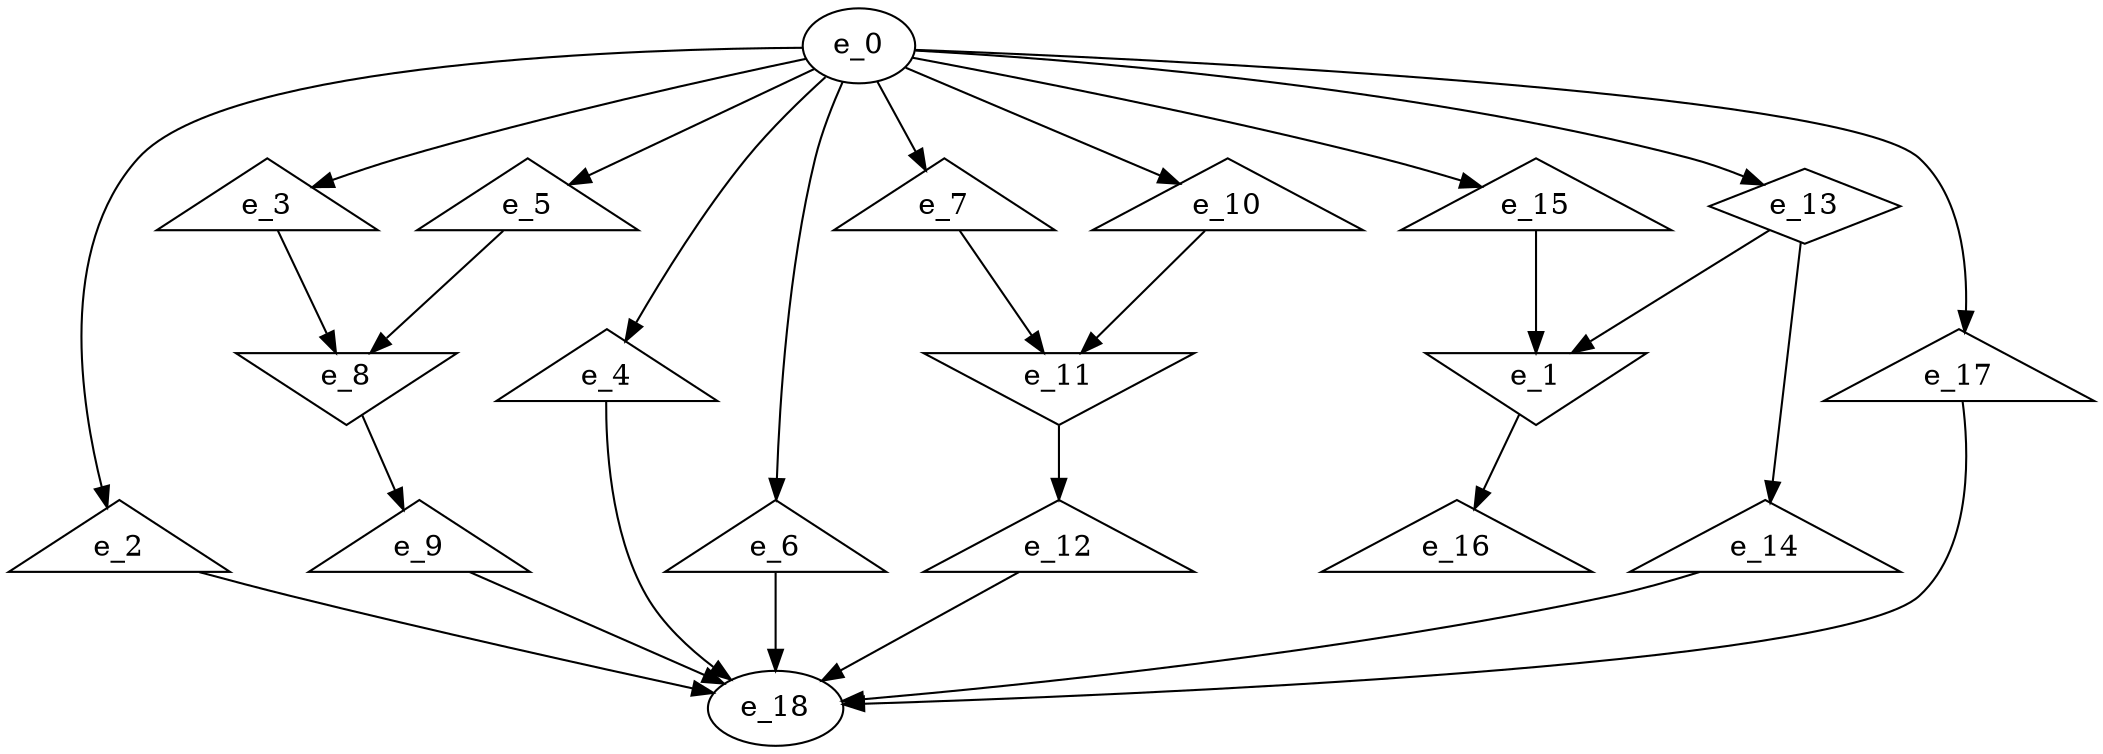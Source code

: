 digraph control_path {
  e_0: entry_node : n ;
  e_1 [shape = invtriangle];
  e_2 [shape = triangle];
  e_3 [shape = triangle];
  e_4 [shape = triangle];
  e_5 [shape = triangle];
  e_6 [shape = triangle];
  e_7 [shape = triangle];
  e_8 [shape = invtriangle];
  e_9 [shape = triangle];
  e_10 [shape = triangle];
  e_11 [shape = invtriangle];
  e_12 [shape = triangle];
  e_13 [shape = diamond];
  e_14 [shape = triangle];
  e_15 [shape = triangle];
  e_16 [shape = triangle];
  e_17 [shape = triangle];
  e_18: exit_node : s ;
  e_13 -> e_1;
  e_15 -> e_1;
  e_0 -> e_2;
  e_0 -> e_3;
  e_0 -> e_4;
  e_0 -> e_5;
  e_0 -> e_6;
  e_0 -> e_7;
  e_5 -> e_8;
  e_3 -> e_8;
  e_8 -> e_9;
  e_0 -> e_10;
  e_10 -> e_11;
  e_7 -> e_11;
  e_11 -> e_12;
  e_0 -> e_13;
  e_13 -> e_14;
  e_0 -> e_15;
  e_1 -> e_16;
  e_0 -> e_17;
  e_12 -> e_18;
  e_14 -> e_18;
  e_17 -> e_18;
  e_9 -> e_18;
  e_6 -> e_18;
  e_4 -> e_18;
  e_2 -> e_18;
}
